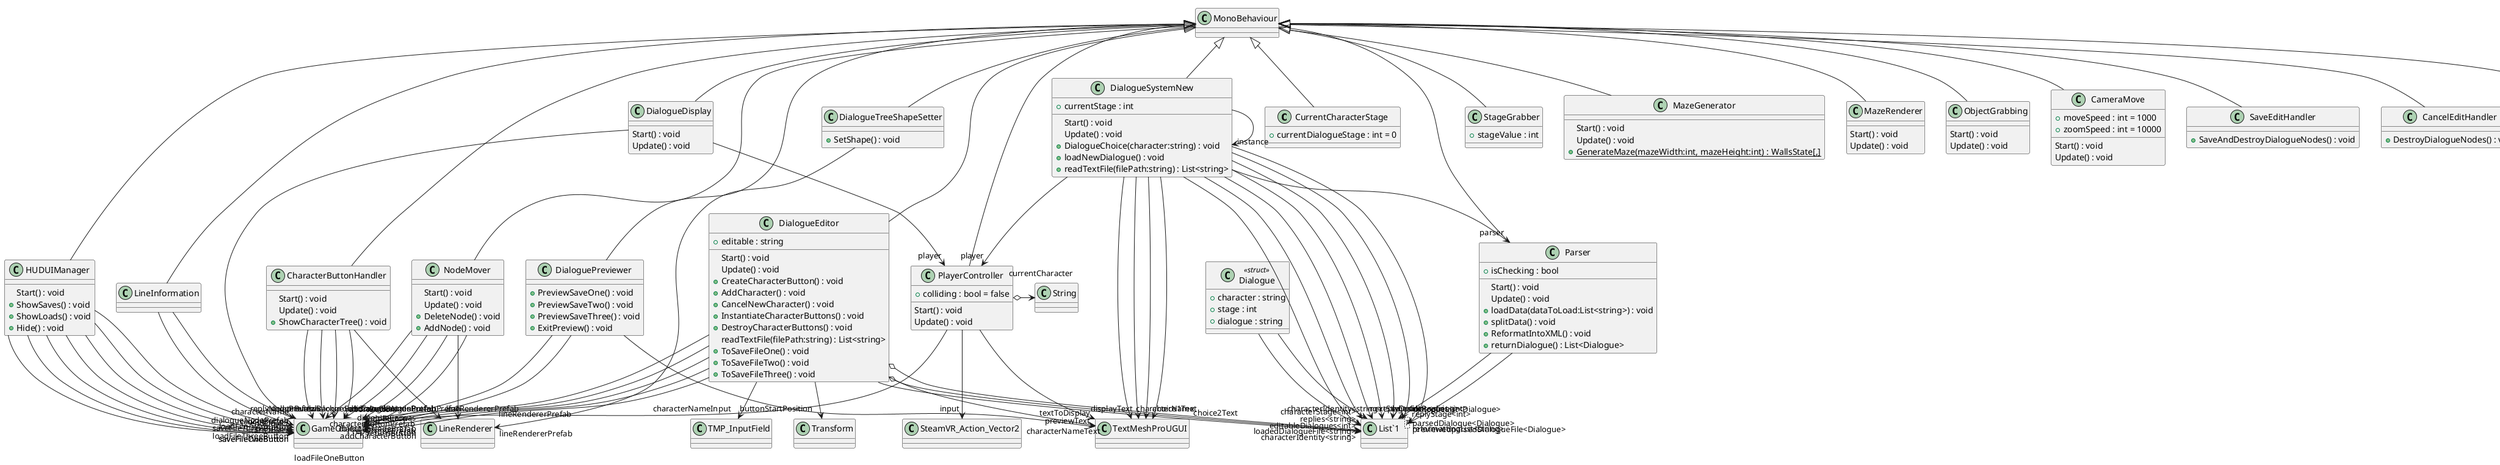 @startuml
class CurrentCharacterStage {
    + currentDialogueStage : int = 0
}
MonoBehaviour <|-- CurrentCharacterStage
class DialoguePreviewer {
    + PreviewSaveOne() : void
    + PreviewSaveTwo() : void
    + PreviewSaveThree() : void
    + ExitPreview() : void
}
MonoBehaviour <|-- DialoguePreviewer
DialoguePreviewer --> "previewBackground" GameObject
DialoguePreviewer --> "returnButton" GameObject
DialoguePreviewer --> "previewText" TextMeshProUGUI
class DialogueDisplay {
    Start() : void
    Update() : void
}
MonoBehaviour <|-- DialogueDisplay
DialogueDisplay --> "characterName" GameObject
DialogueDisplay --> "player" PlayerController
class PlayerController {
    + colliding : bool = false
    Start() : void
    Update() : void
}
MonoBehaviour <|-- PlayerController
PlayerController --> "input" SteamVR_Action_Vector2
PlayerController --> "dialogueCanvas" GameObject
PlayerController --> "textToDisplay" TextMeshProUGUI
PlayerController o-> "currentCharacter" String
class CharacterButtonHandler {
    Start() : void
    Update() : void
    + ShowCharacterTree() : void
}
MonoBehaviour <|-- CharacterButtonHandler
CharacterButtonHandler --> "dialogueNodePrefab" GameObject
CharacterButtonHandler --> "replyNodePrefab" GameObject
CharacterButtonHandler --> "editCancelButtonPrefab" GameObject
CharacterButtonHandler --> "saveChangesButtonPrefab" GameObject
CharacterButtonHandler --> "lineRendererPrefab" LineRenderer
class DialogueTreeShapeSetter {
    + SetShape() : void
}
MonoBehaviour <|-- DialogueTreeShapeSetter
DialogueTreeShapeSetter --> "lineRendererPrefab" LineRenderer
class Dialogue <<struct>> {
    + character : string
    + stage : int
    + dialogue : string
}
class Parser {
    + isChecking : bool
    Start() : void
    Update() : void
    + loadData(dataToLoad:List<string>) : void
    + splitData() : void
    + ReformatIntoXML() : void
    + returnDialogue() : List<Dialogue>
}
class "List`1"<T> {
}
Dialogue --> "replies<string>" "List`1"
Dialogue --> "nextStage<int>" "List`1"
MonoBehaviour <|-- Parser
Parser --> "dialogueList<Dialogue>" "List`1"
Parser --> "reformattingList<string>" "List`1"
class DialogueEditor {
    + editable : string
    Start() : void
    Update() : void
    + CreateCharacterButton() : void
    + AddCharacter() : void
    + CancelNewCharacter() : void
    + InstantiateCharacterButtons() : void
    + DestroyCharacterButtons() : void
    readTextFile(filePath:string) : List<string>
    + ToSaveFileOne() : void
    + ToSaveFileTwo() : void
    + ToSaveFileThree() : void
}
class "List`1"<T> {
}
MonoBehaviour <|-- DialogueEditor
DialogueEditor --> "dialogueEditor" GameObject
DialogueEditor --> "characterIdentity<string>" "List`1"
DialogueEditor o-> "editableDialogues<int>" "List`1"
DialogueEditor o-> "editableReplies<int>" "List`1"
DialogueEditor --> "buttonStartPosition" Transform
DialogueEditor --> "characterNameInput" TMP_InputField
DialogueEditor --> "characterNameText" TextMeshProUGUI
DialogueEditor --> "characterButtonPrefab" GameObject
DialogueEditor --> "dialogueNodePrefab" GameObject
DialogueEditor --> "addCharacterButton" GameObject
DialogueEditor --> "abortButton" GameObject
class StageGrabber {
    + stageValue : int
}
MonoBehaviour <|-- StageGrabber
enum WallsState {
    LEFT= 1,
    RIGHT= 2,
    TOP= 4,
    BOTTOM= 8,
    VISITED= 128,
}
class Position <<struct>> {
    + X : int
    + Y : int
}
class Neighbour <<struct>> {
}
class MazeGenerator {
    Start() : void
    Update() : void
    + {static} GenerateMaze(mazeWidth:int, mazeHeight:int) : WallsState[,]
}
Neighbour --> "Position" Position
Neighbour --> "SharedWall" WallsState
MonoBehaviour <|-- MazeGenerator
class NodeMover {
    Start() : void
    Update() : void
    + DeleteNode() : void
    + AddNode() : void
}
MonoBehaviour <|-- NodeMover
NodeMover --> "deleteButton" GameObject
NodeMover --> "addButton" GameObject
NodeMover --> "dialogueNodePrefab" GameObject
NodeMover --> "replyNodePrefab" GameObject
NodeMover --> "lineRendererPrefab" LineRenderer
class MazeRenderer {
    Start() : void
    Update() : void
}
MonoBehaviour <|-- MazeRenderer
class ObjectGrabbing {
    Start() : void
    Update() : void
}
MonoBehaviour <|-- ObjectGrabbing
class CameraMove {
    + moveSpeed : int = 1000
    + zoomSpeed : int = 10000
    Start() : void
    Update() : void
}
MonoBehaviour <|-- CameraMove
class SaveEditHandler {
    + SaveAndDestroyDialogueNodes() : void
}
MonoBehaviour <|-- SaveEditHandler
class CancelEditHandler {
    + DestroyDialogueNodes() : void
}
MonoBehaviour <|-- CancelEditHandler
class DialogueLoader {
    Start() : void
    + LoadSaveDefault() : void
    + LoadSaveOne() : void
    + LoadSaveTwo() : void
    + LoadSaveThree() : void
}
MonoBehaviour <|-- DialogueLoader
class LineInformation {
}
MonoBehaviour <|-- LineInformation
LineInformation --> "startObject" GameObject
LineInformation --> "endObject" GameObject
class DialogueSystemNew {
    + currentStage : int
    Start() : void
    Update() : void
    + DialogueChoice(character:string) : void
    + loadNewDialogue() : void
    + readTextFile(filePath:string) : List<string>
}
class "List`1"<T> {
}
MonoBehaviour <|-- DialogueSystemNew
DialogueSystemNew --> "player" PlayerController
DialogueSystemNew --> "parser" Parser
DialogueSystemNew --> "instance" DialogueSystemNew
DialogueSystemNew --> "characterName" TextMeshProUGUI
DialogueSystemNew --> "displayText" TextMeshProUGUI
DialogueSystemNew --> "choice1Text" TextMeshProUGUI
DialogueSystemNew --> "choice2Text" TextMeshProUGUI
DialogueSystemNew --> "loadedDialogueFile<string>" "List`1"
DialogueSystemNew --> "characterStage<int>" "List`1"
DialogueSystemNew --> "replyOptions<string>" "List`1"
DialogueSystemNew --> "replyStage<int>" "List`1"
DialogueSystemNew --> "characterIdentity<string>" "List`1"
DialogueSystemNew --> "parsedDialogue<Dialogue>" "List`1"
DialogueSystemNew --> "previewedparsedDialogueFile<Dialogue>" "List`1"
class HUDUIManager {
    Start() : void
    + ShowSaves() : void
    + ShowLoads() : void
    + Hide() : void
}
MonoBehaviour <|-- HUDUIManager
HUDUIManager --> "saveFileOneButton" GameObject
HUDUIManager --> "saveFileTwoButton" GameObject
HUDUIManager --> "saveFileThreeButton" GameObject
HUDUIManager --> "loadFileOneButton" GameObject
HUDUIManager --> "loadFileTwoButton" GameObject
HUDUIManager --> "loadFileThreeButton" GameObject
HUDUIManager --> "cancelButton" GameObject
@enduml
